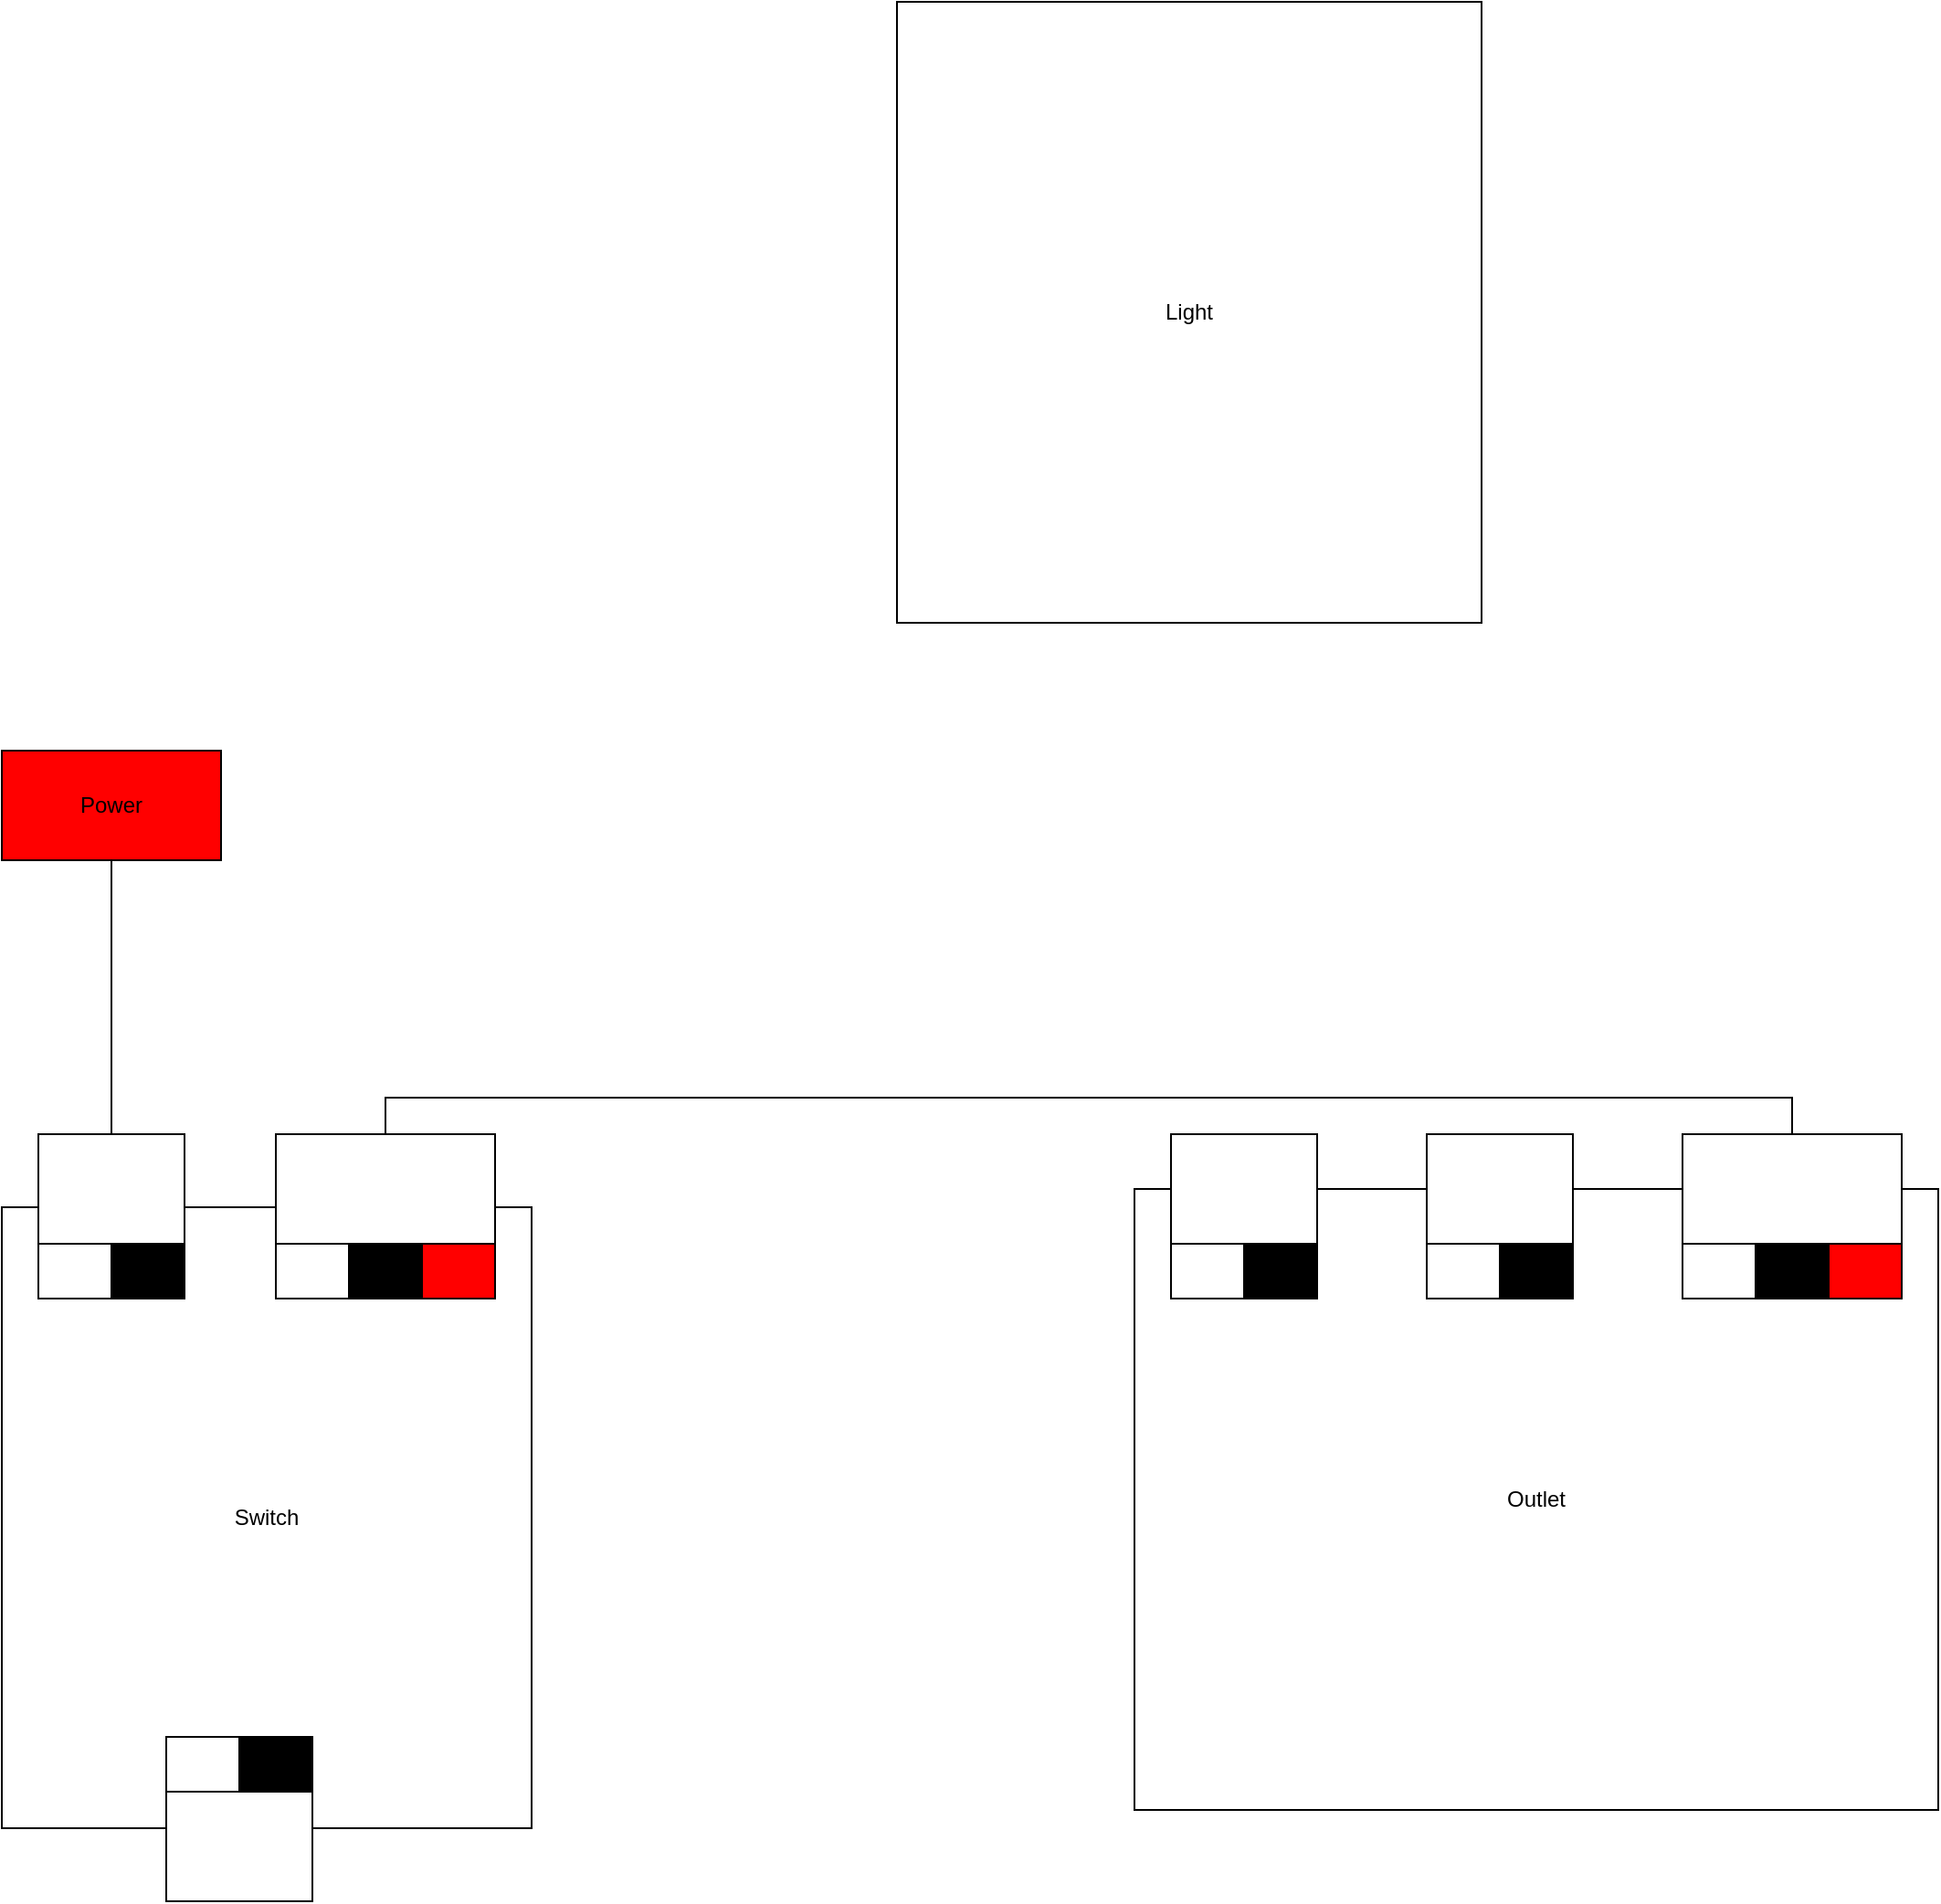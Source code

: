 <mxfile version="20.2.3" type="github">
  <diagram id="0FND-naYnj3r54SGn81p" name="Page-1">
    <mxGraphModel dx="1422" dy="705" grid="1" gridSize="10" guides="1" tooltips="1" connect="1" arrows="1" fold="1" page="1" pageScale="1" pageWidth="850" pageHeight="1100" math="0" shadow="0">
      <root>
        <mxCell id="0" />
        <mxCell id="1" parent="0" />
        <mxCell id="BQAGASO_v0UzuPKU4Ihx-2" value="Switch" style="rounded=0;whiteSpace=wrap;html=1;" vertex="1" parent="1">
          <mxGeometry x="190" y="720" width="290" height="340" as="geometry" />
        </mxCell>
        <mxCell id="BQAGASO_v0UzuPKU4Ihx-3" value="Outlet" style="rounded=0;whiteSpace=wrap;html=1;" vertex="1" parent="1">
          <mxGeometry x="810" y="710" width="440" height="340" as="geometry" />
        </mxCell>
        <mxCell id="BQAGASO_v0UzuPKU4Ihx-4" value="Light" style="rounded=0;whiteSpace=wrap;html=1;" vertex="1" parent="1">
          <mxGeometry x="680" y="60" width="320" height="340" as="geometry" />
        </mxCell>
        <mxCell id="BQAGASO_v0UzuPKU4Ihx-29" style="edgeStyle=orthogonalEdgeStyle;rounded=0;orthogonalLoop=1;jettySize=auto;html=1;exitX=0.5;exitY=0;exitDx=0;exitDy=0;entryX=0.5;entryY=0;entryDx=0;entryDy=0;endArrow=none;endFill=0;" edge="1" parent="1" source="BQAGASO_v0UzuPKU4Ihx-5" target="BQAGASO_v0UzuPKU4Ihx-18">
          <mxGeometry relative="1" as="geometry" />
        </mxCell>
        <mxCell id="BQAGASO_v0UzuPKU4Ihx-5" value="" style="rounded=0;whiteSpace=wrap;html=1;" vertex="1" parent="1">
          <mxGeometry x="340" y="680" width="120" height="60" as="geometry" />
        </mxCell>
        <mxCell id="BQAGASO_v0UzuPKU4Ihx-6" value="" style="rounded=0;whiteSpace=wrap;html=1;" vertex="1" parent="1">
          <mxGeometry x="340" y="740" width="40" height="30" as="geometry" />
        </mxCell>
        <mxCell id="BQAGASO_v0UzuPKU4Ihx-7" value="" style="rounded=0;whiteSpace=wrap;html=1;fillColor=#000000;" vertex="1" parent="1">
          <mxGeometry x="380" y="740" width="40" height="30" as="geometry" />
        </mxCell>
        <mxCell id="BQAGASO_v0UzuPKU4Ihx-8" value="" style="rounded=0;whiteSpace=wrap;html=1;fillColor=#FF0000;" vertex="1" parent="1">
          <mxGeometry x="420" y="740" width="40" height="30" as="geometry" />
        </mxCell>
        <mxCell id="BQAGASO_v0UzuPKU4Ihx-9" value="" style="rounded=0;whiteSpace=wrap;html=1;" vertex="1" parent="1">
          <mxGeometry x="210" y="680" width="80" height="60" as="geometry" />
        </mxCell>
        <mxCell id="BQAGASO_v0UzuPKU4Ihx-11" value="" style="rounded=0;whiteSpace=wrap;html=1;" vertex="1" parent="1">
          <mxGeometry x="210" y="740" width="40" height="30" as="geometry" />
        </mxCell>
        <mxCell id="BQAGASO_v0UzuPKU4Ihx-12" value="" style="rounded=0;whiteSpace=wrap;html=1;fillColor=#000000;" vertex="1" parent="1">
          <mxGeometry x="250" y="740" width="40" height="30" as="geometry" />
        </mxCell>
        <mxCell id="BQAGASO_v0UzuPKU4Ihx-13" value="" style="rounded=0;whiteSpace=wrap;html=1;" vertex="1" parent="1">
          <mxGeometry x="280" y="1040" width="80" height="60" as="geometry" />
        </mxCell>
        <mxCell id="BQAGASO_v0UzuPKU4Ihx-14" value="" style="rounded=0;whiteSpace=wrap;html=1;" vertex="1" parent="1">
          <mxGeometry x="280" y="1010" width="40" height="30" as="geometry" />
        </mxCell>
        <mxCell id="BQAGASO_v0UzuPKU4Ihx-15" value="" style="rounded=0;whiteSpace=wrap;html=1;fillColor=#000000;" vertex="1" parent="1">
          <mxGeometry x="320" y="1010" width="40" height="30" as="geometry" />
        </mxCell>
        <mxCell id="BQAGASO_v0UzuPKU4Ihx-18" value="" style="rounded=0;whiteSpace=wrap;html=1;" vertex="1" parent="1">
          <mxGeometry x="1110" y="680" width="120" height="60" as="geometry" />
        </mxCell>
        <mxCell id="BQAGASO_v0UzuPKU4Ihx-19" value="" style="rounded=0;whiteSpace=wrap;html=1;" vertex="1" parent="1">
          <mxGeometry x="1110" y="740" width="40" height="30" as="geometry" />
        </mxCell>
        <mxCell id="BQAGASO_v0UzuPKU4Ihx-20" value="" style="rounded=0;whiteSpace=wrap;html=1;fillColor=#000000;" vertex="1" parent="1">
          <mxGeometry x="1150" y="740" width="40" height="30" as="geometry" />
        </mxCell>
        <mxCell id="BQAGASO_v0UzuPKU4Ihx-21" value="" style="rounded=0;whiteSpace=wrap;html=1;fillColor=#FF0000;" vertex="1" parent="1">
          <mxGeometry x="1190" y="740" width="40" height="30" as="geometry" />
        </mxCell>
        <mxCell id="BQAGASO_v0UzuPKU4Ihx-23" value="" style="rounded=0;whiteSpace=wrap;html=1;" vertex="1" parent="1">
          <mxGeometry x="970" y="680" width="80" height="60" as="geometry" />
        </mxCell>
        <mxCell id="BQAGASO_v0UzuPKU4Ihx-24" value="" style="rounded=0;whiteSpace=wrap;html=1;" vertex="1" parent="1">
          <mxGeometry x="970" y="740" width="40" height="30" as="geometry" />
        </mxCell>
        <mxCell id="BQAGASO_v0UzuPKU4Ihx-25" value="" style="rounded=0;whiteSpace=wrap;html=1;fillColor=#000000;" vertex="1" parent="1">
          <mxGeometry x="1010" y="740" width="40" height="30" as="geometry" />
        </mxCell>
        <mxCell id="BQAGASO_v0UzuPKU4Ihx-26" value="" style="rounded=0;whiteSpace=wrap;html=1;" vertex="1" parent="1">
          <mxGeometry x="830" y="680" width="80" height="60" as="geometry" />
        </mxCell>
        <mxCell id="BQAGASO_v0UzuPKU4Ihx-27" value="" style="rounded=0;whiteSpace=wrap;html=1;" vertex="1" parent="1">
          <mxGeometry x="830" y="740" width="40" height="30" as="geometry" />
        </mxCell>
        <mxCell id="BQAGASO_v0UzuPKU4Ihx-28" value="" style="rounded=0;whiteSpace=wrap;html=1;fillColor=#000000;" vertex="1" parent="1">
          <mxGeometry x="870" y="740" width="40" height="30" as="geometry" />
        </mxCell>
        <mxCell id="BQAGASO_v0UzuPKU4Ihx-31" style="edgeStyle=orthogonalEdgeStyle;rounded=0;orthogonalLoop=1;jettySize=auto;html=1;exitX=0.5;exitY=1;exitDx=0;exitDy=0;entryX=0.5;entryY=0;entryDx=0;entryDy=0;endArrow=none;endFill=0;" edge="1" parent="1" source="BQAGASO_v0UzuPKU4Ihx-30" target="BQAGASO_v0UzuPKU4Ihx-9">
          <mxGeometry relative="1" as="geometry" />
        </mxCell>
        <mxCell id="BQAGASO_v0UzuPKU4Ihx-30" value="Power" style="rounded=0;whiteSpace=wrap;html=1;fillColor=#FF0000;" vertex="1" parent="1">
          <mxGeometry x="190" y="470" width="120" height="60" as="geometry" />
        </mxCell>
      </root>
    </mxGraphModel>
  </diagram>
</mxfile>
